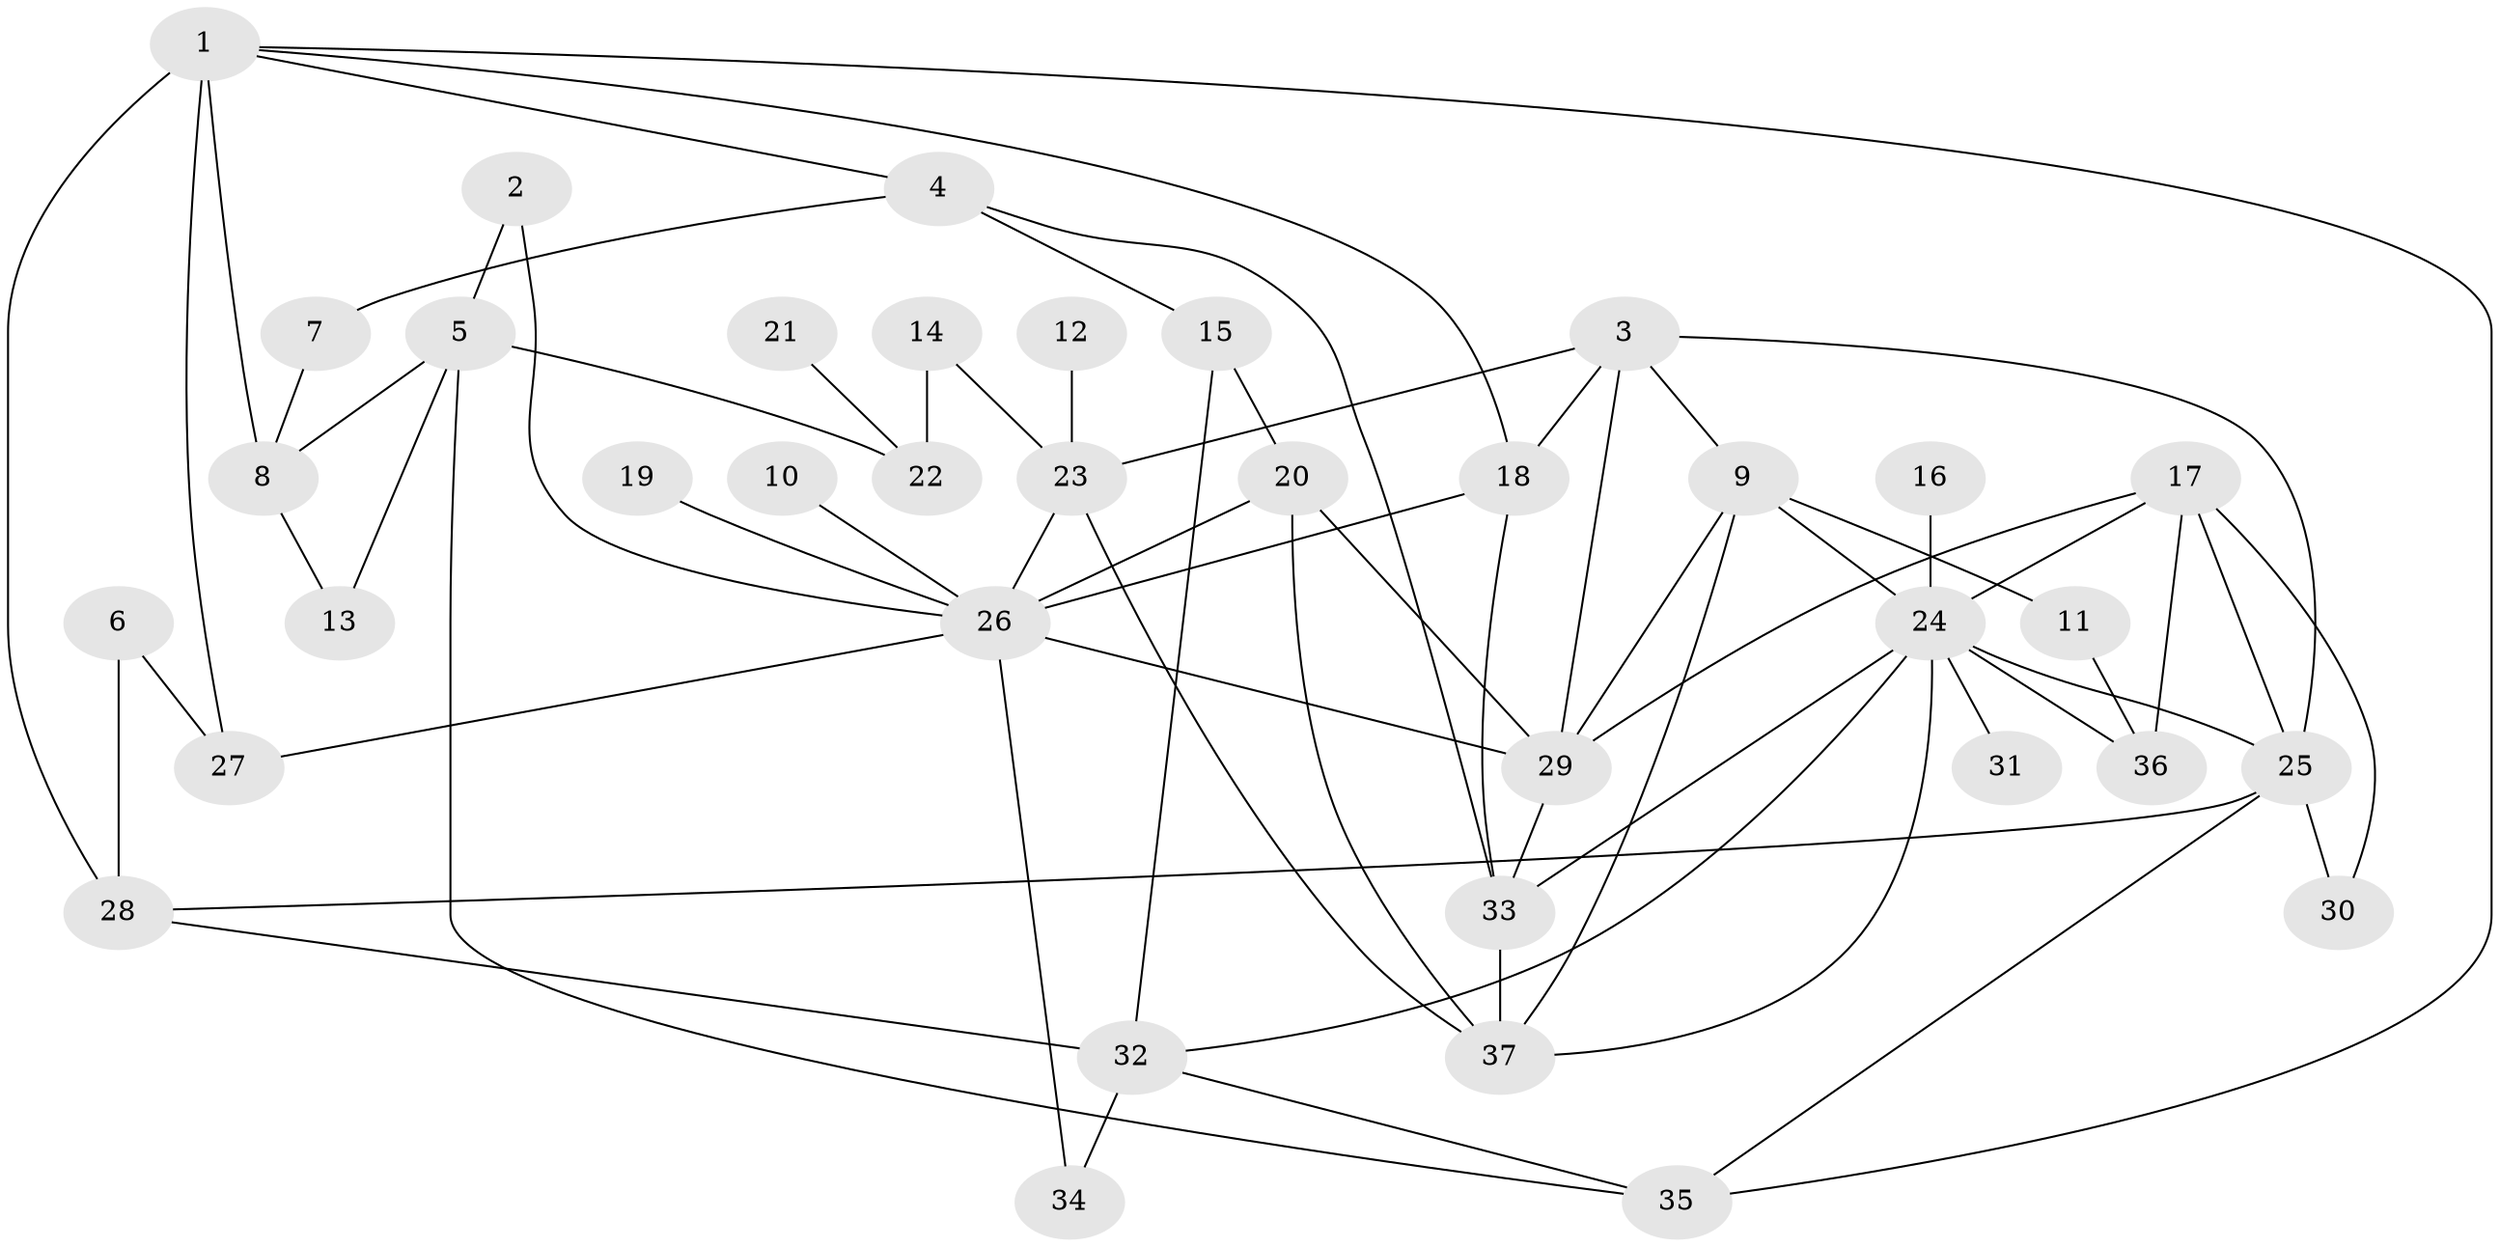 // original degree distribution, {3: 0.1780821917808219, 5: 0.0958904109589041, 4: 0.1780821917808219, 6: 0.0410958904109589, 2: 0.3424657534246575, 1: 0.1506849315068493, 9: 0.0136986301369863}
// Generated by graph-tools (version 1.1) at 2025/49/03/09/25 03:49:19]
// undirected, 37 vertices, 67 edges
graph export_dot {
graph [start="1"]
  node [color=gray90,style=filled];
  1;
  2;
  3;
  4;
  5;
  6;
  7;
  8;
  9;
  10;
  11;
  12;
  13;
  14;
  15;
  16;
  17;
  18;
  19;
  20;
  21;
  22;
  23;
  24;
  25;
  26;
  27;
  28;
  29;
  30;
  31;
  32;
  33;
  34;
  35;
  36;
  37;
  1 -- 4 [weight=1.0];
  1 -- 8 [weight=1.0];
  1 -- 18 [weight=1.0];
  1 -- 27 [weight=1.0];
  1 -- 28 [weight=2.0];
  1 -- 35 [weight=1.0];
  2 -- 5 [weight=1.0];
  2 -- 26 [weight=1.0];
  3 -- 9 [weight=1.0];
  3 -- 18 [weight=1.0];
  3 -- 23 [weight=1.0];
  3 -- 25 [weight=1.0];
  3 -- 29 [weight=1.0];
  4 -- 7 [weight=1.0];
  4 -- 15 [weight=1.0];
  4 -- 33 [weight=1.0];
  5 -- 8 [weight=1.0];
  5 -- 13 [weight=1.0];
  5 -- 22 [weight=1.0];
  5 -- 35 [weight=1.0];
  6 -- 27 [weight=1.0];
  6 -- 28 [weight=1.0];
  7 -- 8 [weight=1.0];
  8 -- 13 [weight=1.0];
  9 -- 11 [weight=1.0];
  9 -- 24 [weight=1.0];
  9 -- 29 [weight=1.0];
  9 -- 37 [weight=1.0];
  10 -- 26 [weight=1.0];
  11 -- 36 [weight=1.0];
  12 -- 23 [weight=1.0];
  14 -- 22 [weight=1.0];
  14 -- 23 [weight=1.0];
  15 -- 20 [weight=1.0];
  15 -- 32 [weight=1.0];
  16 -- 24 [weight=1.0];
  17 -- 24 [weight=1.0];
  17 -- 25 [weight=1.0];
  17 -- 29 [weight=1.0];
  17 -- 30 [weight=1.0];
  17 -- 36 [weight=1.0];
  18 -- 26 [weight=2.0];
  18 -- 33 [weight=1.0];
  19 -- 26 [weight=1.0];
  20 -- 26 [weight=1.0];
  20 -- 29 [weight=1.0];
  20 -- 37 [weight=1.0];
  21 -- 22 [weight=1.0];
  23 -- 26 [weight=1.0];
  23 -- 37 [weight=1.0];
  24 -- 25 [weight=2.0];
  24 -- 31 [weight=1.0];
  24 -- 32 [weight=1.0];
  24 -- 33 [weight=1.0];
  24 -- 36 [weight=1.0];
  24 -- 37 [weight=1.0];
  25 -- 28 [weight=1.0];
  25 -- 30 [weight=1.0];
  25 -- 35 [weight=1.0];
  26 -- 27 [weight=1.0];
  26 -- 29 [weight=1.0];
  26 -- 34 [weight=1.0];
  28 -- 32 [weight=1.0];
  29 -- 33 [weight=1.0];
  32 -- 34 [weight=1.0];
  32 -- 35 [weight=1.0];
  33 -- 37 [weight=1.0];
}
